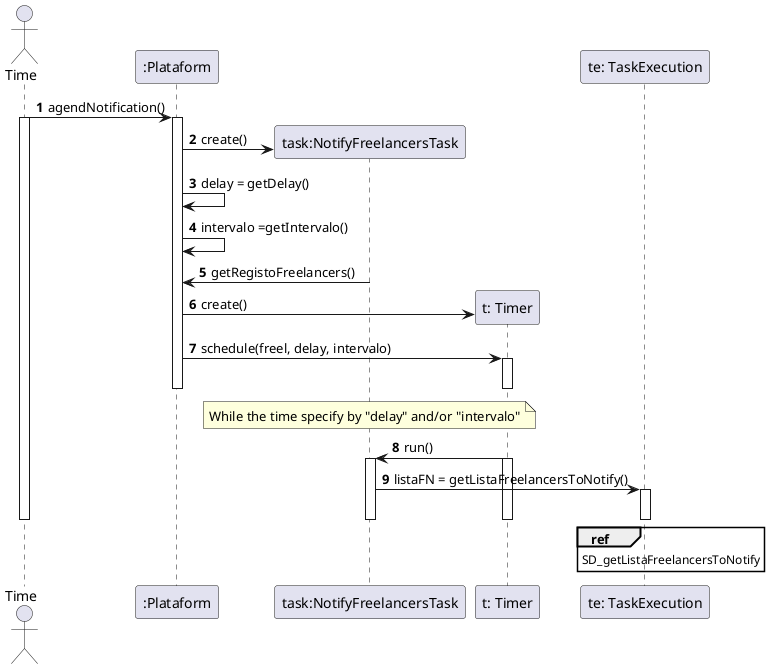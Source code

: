 @startuml
autonumber

actor "Time" as TEMPO

participant ":Plataform" as PLAT
participant "task:NotifyFreelancersTask" as SCAT
participant "t: Timer" as TIMER
participant "te: TaskExecution" as RA


 TEMPO -> PLAT : agendNotification()
 activate TEMPO

activate PLAT
PLAT -> SCAT** : create()
PLAT -> PLAT : delay = getDelay()
PLAT -> PLAT : intervalo =getIntervalo()
SCAT -> PLAT : getRegistoFreelancers()
PLAT -> TIMER** : create()
PLAT -> TIMER : schedule(freel, delay, intervalo)
activate TIMER
deactivate TIMER
deactivate PLAT

note over SCAT
While the time specify by "delay" and/or "intervalo"
end note

TIMER -> SCAT : run()
activate TIMER
activate SCAT
SCAT -> RA :listaFN = getListaFreelancersToNotify()
activate RA
REF over RA
SD_getListaFreelancersToNotify
end REF
deactivate RA

deactivate TIMER
deactivate SCAT

deactivate TEMPO


@enduml